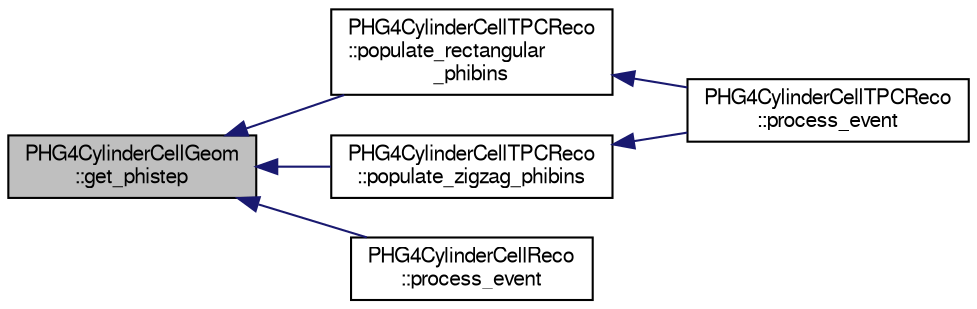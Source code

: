 digraph "PHG4CylinderCellGeom::get_phistep"
{
  bgcolor="transparent";
  edge [fontname="FreeSans",fontsize="10",labelfontname="FreeSans",labelfontsize="10"];
  node [fontname="FreeSans",fontsize="10",shape=record];
  rankdir="LR";
  Node1 [label="PHG4CylinderCellGeom\l::get_phistep",height=0.2,width=0.4,color="black", fillcolor="grey75", style="filled" fontcolor="black"];
  Node1 -> Node2 [dir="back",color="midnightblue",fontsize="10",style="solid",fontname="FreeSans"];
  Node2 [label="PHG4CylinderCellTPCReco\l::populate_rectangular\l_phibins",height=0.2,width=0.4,color="black",URL="$dc/d94/classPHG4CylinderCellTPCReco.html#ab3a1183c6e7c3b182ce3c13dbe9cf838"];
  Node2 -> Node3 [dir="back",color="midnightblue",fontsize="10",style="solid",fontname="FreeSans"];
  Node3 [label="PHG4CylinderCellTPCReco\l::process_event",height=0.2,width=0.4,color="black",URL="$dc/d94/classPHG4CylinderCellTPCReco.html#a75c377807a2b0585b5bad470cb2cf9f5",tooltip="event processing "];
  Node1 -> Node4 [dir="back",color="midnightblue",fontsize="10",style="solid",fontname="FreeSans"];
  Node4 [label="PHG4CylinderCellTPCReco\l::populate_zigzag_phibins",height=0.2,width=0.4,color="black",URL="$dc/d94/classPHG4CylinderCellTPCReco.html#a9c157e6a74acc71c07399d0881a253a0"];
  Node4 -> Node3 [dir="back",color="midnightblue",fontsize="10",style="solid",fontname="FreeSans"];
  Node1 -> Node5 [dir="back",color="midnightblue",fontsize="10",style="solid",fontname="FreeSans"];
  Node5 [label="PHG4CylinderCellReco\l::process_event",height=0.2,width=0.4,color="black",URL="$d5/dd0/classPHG4CylinderCellReco.html#acd9297cbac172c726c8da55f875a824a",tooltip="event processing "];
}
